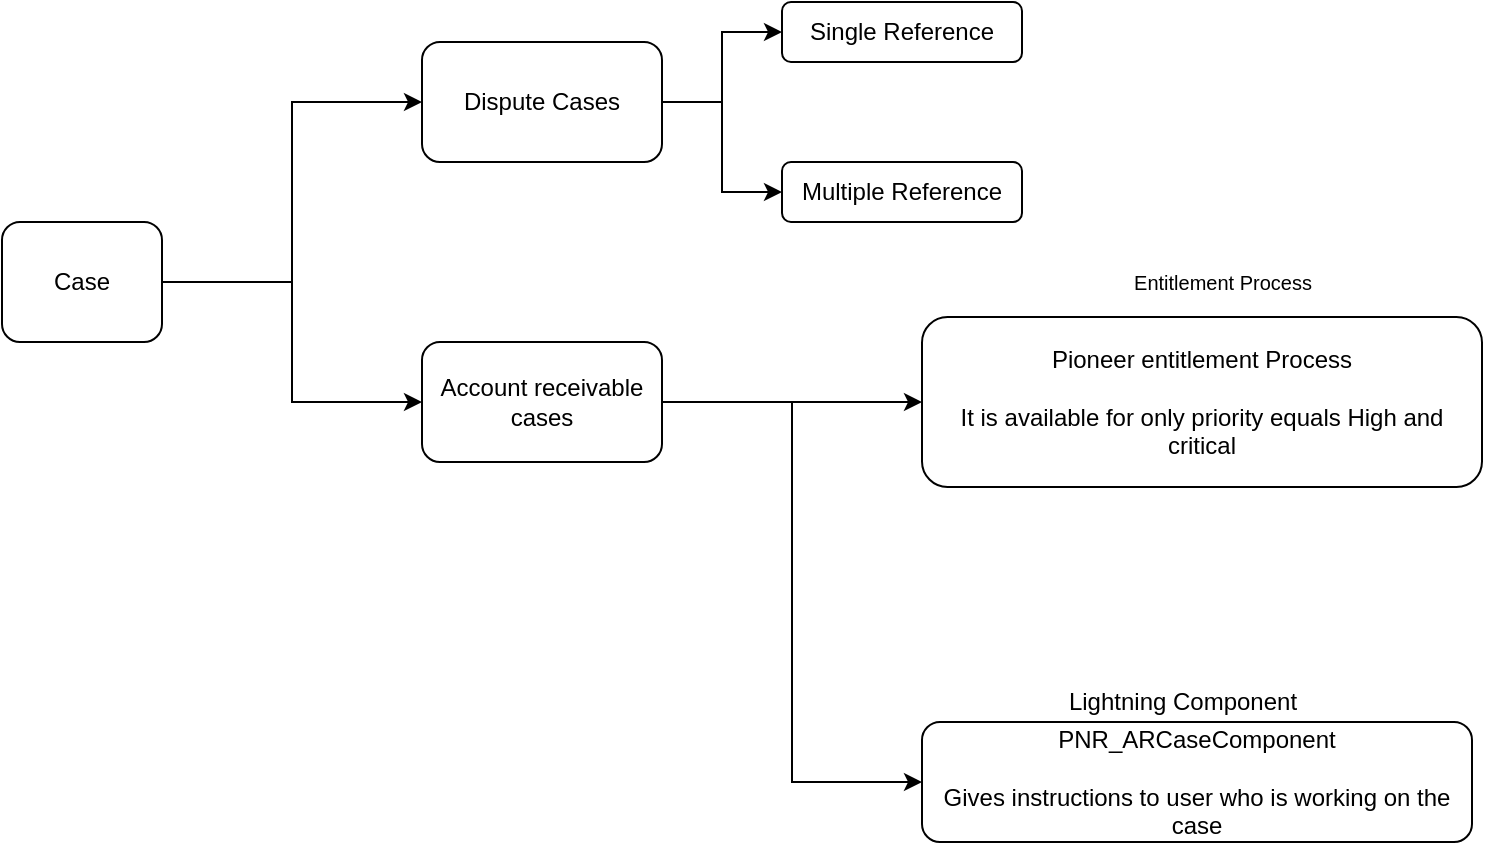 <mxfile version="14.9.7" type="github"><diagram id="5LNyBfdkvAKp6E-nRTi8" name="Page-1"><mxGraphModel dx="1038" dy="579" grid="1" gridSize="10" guides="1" tooltips="1" connect="1" arrows="1" fold="1" page="1" pageScale="1" pageWidth="850" pageHeight="1100" math="0" shadow="0"><root><mxCell id="0"/><mxCell id="1" parent="0"/><mxCell id="VHlesIgi2WI2Tm7op6Ba-4" style="edgeStyle=orthogonalEdgeStyle;rounded=0;orthogonalLoop=1;jettySize=auto;html=1;entryX=0;entryY=0.5;entryDx=0;entryDy=0;" parent="1" source="VHlesIgi2WI2Tm7op6Ba-1" target="VHlesIgi2WI2Tm7op6Ba-3" edge="1"><mxGeometry relative="1" as="geometry"/></mxCell><mxCell id="VHlesIgi2WI2Tm7op6Ba-5" style="edgeStyle=orthogonalEdgeStyle;rounded=0;orthogonalLoop=1;jettySize=auto;html=1;entryX=0;entryY=0.5;entryDx=0;entryDy=0;" parent="1" source="VHlesIgi2WI2Tm7op6Ba-1" target="VHlesIgi2WI2Tm7op6Ba-2" edge="1"><mxGeometry relative="1" as="geometry"/></mxCell><mxCell id="VHlesIgi2WI2Tm7op6Ba-1" value="Case" style="rounded=1;whiteSpace=wrap;html=1;" parent="1" vertex="1"><mxGeometry x="40" y="120" width="80" height="60" as="geometry"/></mxCell><mxCell id="rEZ0tzJYnLD1Po9i2CQ1-10" style="edgeStyle=orthogonalEdgeStyle;rounded=0;orthogonalLoop=1;jettySize=auto;html=1;entryX=0;entryY=0.5;entryDx=0;entryDy=0;fontSize=12;" edge="1" parent="1" source="VHlesIgi2WI2Tm7op6Ba-2" target="rEZ0tzJYnLD1Po9i2CQ1-8"><mxGeometry relative="1" as="geometry"/></mxCell><mxCell id="rEZ0tzJYnLD1Po9i2CQ1-11" style="edgeStyle=orthogonalEdgeStyle;rounded=0;orthogonalLoop=1;jettySize=auto;html=1;entryX=0;entryY=0.5;entryDx=0;entryDy=0;fontSize=12;" edge="1" parent="1" source="VHlesIgi2WI2Tm7op6Ba-2" target="rEZ0tzJYnLD1Po9i2CQ1-9"><mxGeometry relative="1" as="geometry"/></mxCell><mxCell id="VHlesIgi2WI2Tm7op6Ba-2" value="Dispute Cases" style="rounded=1;whiteSpace=wrap;html=1;" parent="1" vertex="1"><mxGeometry x="250" y="30" width="120" height="60" as="geometry"/></mxCell><mxCell id="rEZ0tzJYnLD1Po9i2CQ1-2" style="edgeStyle=orthogonalEdgeStyle;rounded=0;orthogonalLoop=1;jettySize=auto;html=1;exitX=1;exitY=0.5;exitDx=0;exitDy=0;" edge="1" parent="1" source="VHlesIgi2WI2Tm7op6Ba-3" target="rEZ0tzJYnLD1Po9i2CQ1-1"><mxGeometry relative="1" as="geometry"/></mxCell><mxCell id="rEZ0tzJYnLD1Po9i2CQ1-7" style="edgeStyle=orthogonalEdgeStyle;rounded=0;orthogonalLoop=1;jettySize=auto;html=1;entryX=0;entryY=0.5;entryDx=0;entryDy=0;fontSize=12;" edge="1" parent="1" source="VHlesIgi2WI2Tm7op6Ba-3" target="rEZ0tzJYnLD1Po9i2CQ1-6"><mxGeometry relative="1" as="geometry"/></mxCell><mxCell id="VHlesIgi2WI2Tm7op6Ba-3" value="Account receivable cases" style="rounded=1;whiteSpace=wrap;html=1;" parent="1" vertex="1"><mxGeometry x="250" y="180" width="120" height="60" as="geometry"/></mxCell><mxCell id="rEZ0tzJYnLD1Po9i2CQ1-1" value="Pioneer entitlement Process&lt;br&gt;&lt;br&gt;It is available for only priority equals High and critical" style="rounded=1;whiteSpace=wrap;html=1;" vertex="1" parent="1"><mxGeometry x="500" y="167.5" width="280" height="85" as="geometry"/></mxCell><mxCell id="rEZ0tzJYnLD1Po9i2CQ1-3" value="Entitlement Process" style="text;strokeColor=none;fillColor=none;html=1;fontSize=10;fontStyle=0;verticalAlign=middle;align=center;" vertex="1" parent="1"><mxGeometry x="600" y="130" width="100" height="40" as="geometry"/></mxCell><mxCell id="rEZ0tzJYnLD1Po9i2CQ1-5" value="Lightning Component" style="text;strokeColor=none;fillColor=none;html=1;fontSize=12;fontStyle=0;verticalAlign=middle;align=center;" vertex="1" parent="1"><mxGeometry x="580" y="340" width="100" height="40" as="geometry"/></mxCell><mxCell id="rEZ0tzJYnLD1Po9i2CQ1-6" value="PNR_ARCaseComponent&lt;br&gt;&lt;br&gt;Gives instructions to user who is working on the case" style="rounded=1;whiteSpace=wrap;html=1;fontSize=12;" vertex="1" parent="1"><mxGeometry x="500" y="370" width="275" height="60" as="geometry"/></mxCell><mxCell id="rEZ0tzJYnLD1Po9i2CQ1-8" value="Single Reference" style="rounded=1;whiteSpace=wrap;html=1;fontSize=12;" vertex="1" parent="1"><mxGeometry x="430" y="10" width="120" height="30" as="geometry"/></mxCell><mxCell id="rEZ0tzJYnLD1Po9i2CQ1-9" value="Multiple Reference" style="rounded=1;whiteSpace=wrap;html=1;fontSize=12;" vertex="1" parent="1"><mxGeometry x="430" y="90" width="120" height="30" as="geometry"/></mxCell></root></mxGraphModel></diagram></mxfile>
